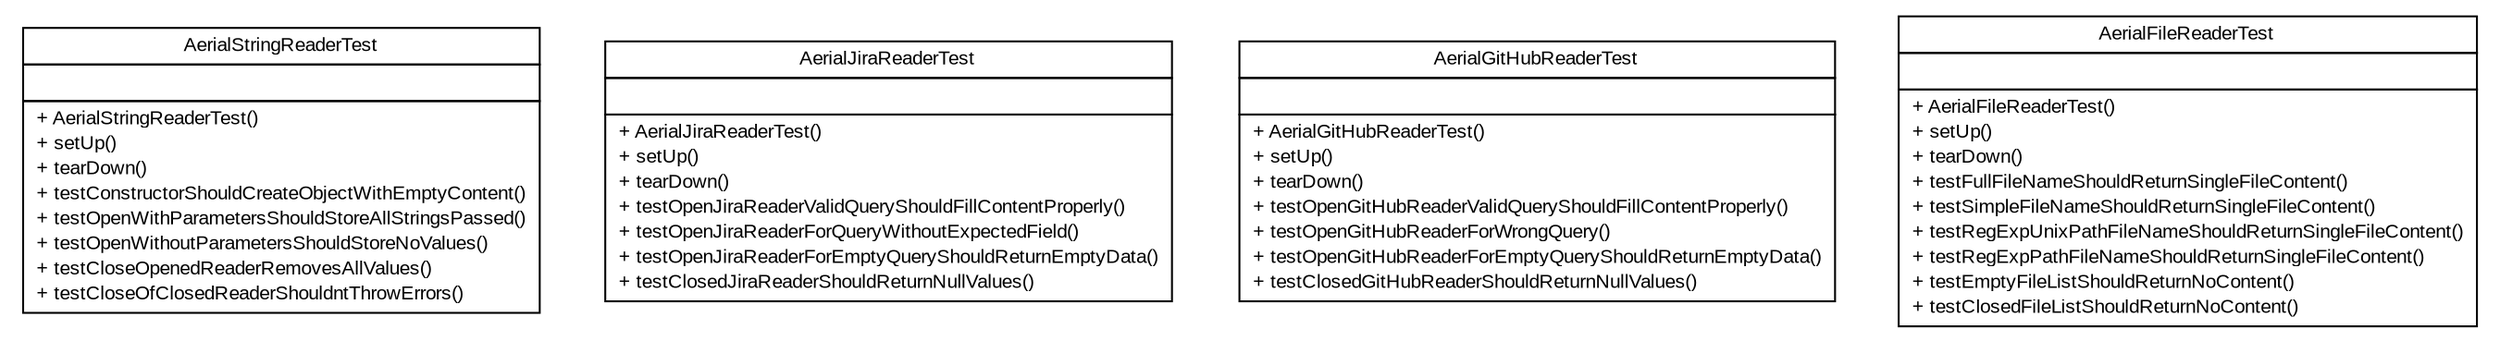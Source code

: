 #!/usr/local/bin/dot
#
# Class diagram 
# Generated by UMLGraph version R5_6 (http://www.umlgraph.org/)
#

digraph G {
	edge [fontname="arial",fontsize=10,labelfontname="arial",labelfontsize=10];
	node [fontname="arial",fontsize=10,shape=plaintext];
	nodesep=0.25;
	ranksep=0.5;
	// com.github.mkolisnyk.aerial.readers.AerialStringReaderTest
	c301 [label=<<table title="com.github.mkolisnyk.aerial.readers.AerialStringReaderTest" border="0" cellborder="1" cellspacing="0" cellpadding="2" port="p" href="./AerialStringReaderTest.html">
		<tr><td><table border="0" cellspacing="0" cellpadding="1">
<tr><td align="center" balign="center"> AerialStringReaderTest </td></tr>
		</table></td></tr>
		<tr><td><table border="0" cellspacing="0" cellpadding="1">
<tr><td align="left" balign="left">  </td></tr>
		</table></td></tr>
		<tr><td><table border="0" cellspacing="0" cellpadding="1">
<tr><td align="left" balign="left"> + AerialStringReaderTest() </td></tr>
<tr><td align="left" balign="left"> + setUp() </td></tr>
<tr><td align="left" balign="left"> + tearDown() </td></tr>
<tr><td align="left" balign="left"> + testConstructorShouldCreateObjectWithEmptyContent() </td></tr>
<tr><td align="left" balign="left"> + testOpenWithParametersShouldStoreAllStringsPassed() </td></tr>
<tr><td align="left" balign="left"> + testOpenWithoutParametersShouldStoreNoValues() </td></tr>
<tr><td align="left" balign="left"> + testCloseOpenedReaderRemovesAllValues() </td></tr>
<tr><td align="left" balign="left"> + testCloseOfClosedReaderShouldntThrowErrors() </td></tr>
		</table></td></tr>
		</table>>, URL="./AerialStringReaderTest.html", fontname="arial", fontcolor="black", fontsize=10.0];
	// com.github.mkolisnyk.aerial.readers.AerialJiraReaderTest
	c302 [label=<<table title="com.github.mkolisnyk.aerial.readers.AerialJiraReaderTest" border="0" cellborder="1" cellspacing="0" cellpadding="2" port="p" href="./AerialJiraReaderTest.html">
		<tr><td><table border="0" cellspacing="0" cellpadding="1">
<tr><td align="center" balign="center"> AerialJiraReaderTest </td></tr>
		</table></td></tr>
		<tr><td><table border="0" cellspacing="0" cellpadding="1">
<tr><td align="left" balign="left">  </td></tr>
		</table></td></tr>
		<tr><td><table border="0" cellspacing="0" cellpadding="1">
<tr><td align="left" balign="left"> + AerialJiraReaderTest() </td></tr>
<tr><td align="left" balign="left"> + setUp() </td></tr>
<tr><td align="left" balign="left"> + tearDown() </td></tr>
<tr><td align="left" balign="left"> + testOpenJiraReaderValidQueryShouldFillContentProperly() </td></tr>
<tr><td align="left" balign="left"> + testOpenJiraReaderForQueryWithoutExpectedField() </td></tr>
<tr><td align="left" balign="left"> + testOpenJiraReaderForEmptyQueryShouldReturnEmptyData() </td></tr>
<tr><td align="left" balign="left"> + testClosedJiraReaderShouldReturnNullValues() </td></tr>
		</table></td></tr>
		</table>>, URL="./AerialJiraReaderTest.html", fontname="arial", fontcolor="black", fontsize=10.0];
	// com.github.mkolisnyk.aerial.readers.AerialGitHubReaderTest
	c303 [label=<<table title="com.github.mkolisnyk.aerial.readers.AerialGitHubReaderTest" border="0" cellborder="1" cellspacing="0" cellpadding="2" port="p" href="./AerialGitHubReaderTest.html">
		<tr><td><table border="0" cellspacing="0" cellpadding="1">
<tr><td align="center" balign="center"> AerialGitHubReaderTest </td></tr>
		</table></td></tr>
		<tr><td><table border="0" cellspacing="0" cellpadding="1">
<tr><td align="left" balign="left">  </td></tr>
		</table></td></tr>
		<tr><td><table border="0" cellspacing="0" cellpadding="1">
<tr><td align="left" balign="left"> + AerialGitHubReaderTest() </td></tr>
<tr><td align="left" balign="left"> + setUp() </td></tr>
<tr><td align="left" balign="left"> + tearDown() </td></tr>
<tr><td align="left" balign="left"> + testOpenGitHubReaderValidQueryShouldFillContentProperly() </td></tr>
<tr><td align="left" balign="left"> + testOpenGitHubReaderForWrongQuery() </td></tr>
<tr><td align="left" balign="left"> + testOpenGitHubReaderForEmptyQueryShouldReturnEmptyData() </td></tr>
<tr><td align="left" balign="left"> + testClosedGitHubReaderShouldReturnNullValues() </td></tr>
		</table></td></tr>
		</table>>, URL="./AerialGitHubReaderTest.html", fontname="arial", fontcolor="black", fontsize=10.0];
	// com.github.mkolisnyk.aerial.readers.AerialFileReaderTest
	c304 [label=<<table title="com.github.mkolisnyk.aerial.readers.AerialFileReaderTest" border="0" cellborder="1" cellspacing="0" cellpadding="2" port="p" href="./AerialFileReaderTest.html">
		<tr><td><table border="0" cellspacing="0" cellpadding="1">
<tr><td align="center" balign="center"> AerialFileReaderTest </td></tr>
		</table></td></tr>
		<tr><td><table border="0" cellspacing="0" cellpadding="1">
<tr><td align="left" balign="left">  </td></tr>
		</table></td></tr>
		<tr><td><table border="0" cellspacing="0" cellpadding="1">
<tr><td align="left" balign="left"> + AerialFileReaderTest() </td></tr>
<tr><td align="left" balign="left"> + setUp() </td></tr>
<tr><td align="left" balign="left"> + tearDown() </td></tr>
<tr><td align="left" balign="left"> + testFullFileNameShouldReturnSingleFileContent() </td></tr>
<tr><td align="left" balign="left"> + testSimpleFileNameShouldReturnSingleFileContent() </td></tr>
<tr><td align="left" balign="left"> + testRegExpUnixPathFileNameShouldReturnSingleFileContent() </td></tr>
<tr><td align="left" balign="left"> + testRegExpPathFileNameShouldReturnSingleFileContent() </td></tr>
<tr><td align="left" balign="left"> + testEmptyFileListShouldReturnNoContent() </td></tr>
<tr><td align="left" balign="left"> + testClosedFileListShouldReturnNoContent() </td></tr>
		</table></td></tr>
		</table>>, URL="./AerialFileReaderTest.html", fontname="arial", fontcolor="black", fontsize=10.0];
}

